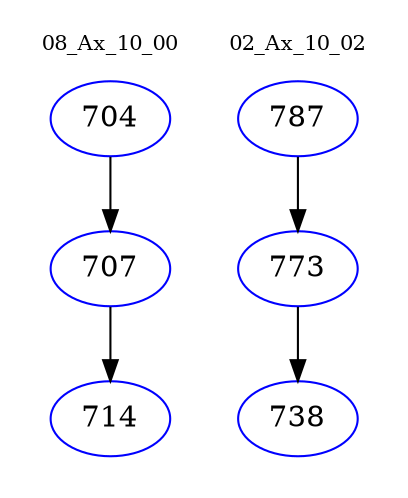 digraph{
subgraph cluster_0 {
color = white
label = "08_Ax_10_00";
fontsize=10;
T0_704 [label="704", color="blue"]
T0_704 -> T0_707 [color="black"]
T0_707 [label="707", color="blue"]
T0_707 -> T0_714 [color="black"]
T0_714 [label="714", color="blue"]
}
subgraph cluster_1 {
color = white
label = "02_Ax_10_02";
fontsize=10;
T1_787 [label="787", color="blue"]
T1_787 -> T1_773 [color="black"]
T1_773 [label="773", color="blue"]
T1_773 -> T1_738 [color="black"]
T1_738 [label="738", color="blue"]
}
}
